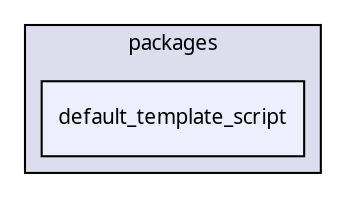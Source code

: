 digraph "packages/template_manager/packages/default_template_script/" {
  compound=true
  node [ fontsize="10", fontname="FreeSans.ttf"];
  edge [ labelfontsize="10", labelfontname="FreeSans.ttf"];
  subgraph clusterdir_68b7963e76b00f34f05640e22569d3fd {
    graph [ bgcolor="#ddddee", pencolor="black", label="packages" fontname="FreeSans.ttf", fontsize="10", URL="dir_68b7963e76b00f34f05640e22569d3fd.html"]
  dir_5881aaceb336748f8692a265985faa22 [shape=box, label="default_template_script", style="filled", fillcolor="#eeeeff", pencolor="black", URL="dir_5881aaceb336748f8692a265985faa22.html"];
  }
}
